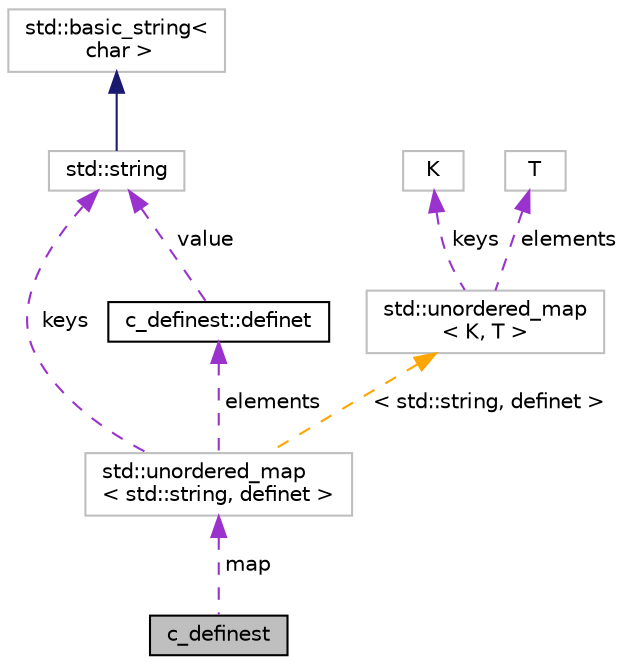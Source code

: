 digraph "c_definest"
{
 // LATEX_PDF_SIZE
  bgcolor="transparent";
  edge [fontname="Helvetica",fontsize="10",labelfontname="Helvetica",labelfontsize="10"];
  node [fontname="Helvetica",fontsize="10",shape=record];
  Node1 [label="c_definest",height=0.2,width=0.4,color="black", fillcolor="grey75", style="filled", fontcolor="black",tooltip="This class maintains a representation of one assignment to the preprocessor macros in a C program."];
  Node2 -> Node1 [dir="back",color="darkorchid3",fontsize="10",style="dashed",label=" map" ,fontname="Helvetica"];
  Node2 [label="std::unordered_map\l\< std::string, definet \>",height=0.2,width=0.4,color="grey75",tooltip=" "];
  Node3 -> Node2 [dir="back",color="darkorchid3",fontsize="10",style="dashed",label=" elements" ,fontname="Helvetica"];
  Node3 [label="c_definest::definet",height=0.2,width=0.4,color="black",URL="$structc__definest_1_1definet.html",tooltip=" "];
  Node4 -> Node3 [dir="back",color="darkorchid3",fontsize="10",style="dashed",label=" value" ,fontname="Helvetica"];
  Node4 [label="std::string",height=0.2,width=0.4,color="grey75",tooltip="STL class."];
  Node5 -> Node4 [dir="back",color="midnightblue",fontsize="10",style="solid",fontname="Helvetica"];
  Node5 [label="std::basic_string\<\l char \>",height=0.2,width=0.4,color="grey75",tooltip="STL class."];
  Node4 -> Node2 [dir="back",color="darkorchid3",fontsize="10",style="dashed",label=" keys" ,fontname="Helvetica"];
  Node6 -> Node2 [dir="back",color="orange",fontsize="10",style="dashed",label=" \< std::string, definet \>" ,fontname="Helvetica"];
  Node6 [label="std::unordered_map\l\< K, T \>",height=0.2,width=0.4,color="grey75",tooltip="STL class."];
  Node7 -> Node6 [dir="back",color="darkorchid3",fontsize="10",style="dashed",label=" keys" ,fontname="Helvetica"];
  Node7 [label="K",height=0.2,width=0.4,color="grey75",tooltip=" "];
  Node8 -> Node6 [dir="back",color="darkorchid3",fontsize="10",style="dashed",label=" elements" ,fontname="Helvetica"];
  Node8 [label="T",height=0.2,width=0.4,color="grey75",tooltip=" "];
}
